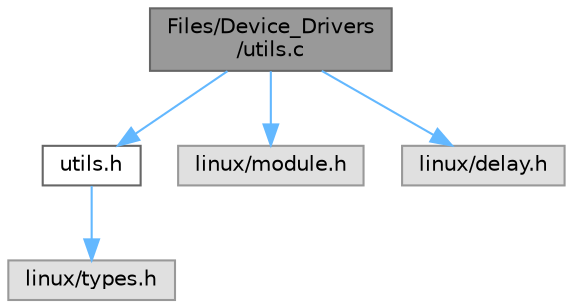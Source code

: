 digraph "Files/Device_Drivers/utils.c"
{
 // LATEX_PDF_SIZE
  bgcolor="transparent";
  edge [fontname=Helvetica,fontsize=10,labelfontname=Helvetica,labelfontsize=10];
  node [fontname=Helvetica,fontsize=10,shape=box,height=0.2,width=0.4];
  Node1 [label="Files/Device_Drivers\l/utils.c",height=0.2,width=0.4,color="gray40", fillcolor="grey60", style="filled", fontcolor="black",tooltip="Definition module for handling the GPIO and the single wire protocol."];
  Node1 -> Node2 [color="steelblue1",style="solid"];
  Node2 [label="utils.h",height=0.2,width=0.4,color="grey40", fillcolor="white", style="filled",URL="$utils_8h.html",tooltip="Header module for handling the GPIO and the single wire protocol."];
  Node2 -> Node3 [color="steelblue1",style="solid"];
  Node3 [label="linux/types.h",height=0.2,width=0.4,color="grey60", fillcolor="#E0E0E0", style="filled",tooltip=" "];
  Node1 -> Node4 [color="steelblue1",style="solid"];
  Node4 [label="linux/module.h",height=0.2,width=0.4,color="grey60", fillcolor="#E0E0E0", style="filled",tooltip=" "];
  Node1 -> Node5 [color="steelblue1",style="solid"];
  Node5 [label="linux/delay.h",height=0.2,width=0.4,color="grey60", fillcolor="#E0E0E0", style="filled",tooltip=" "];
}
